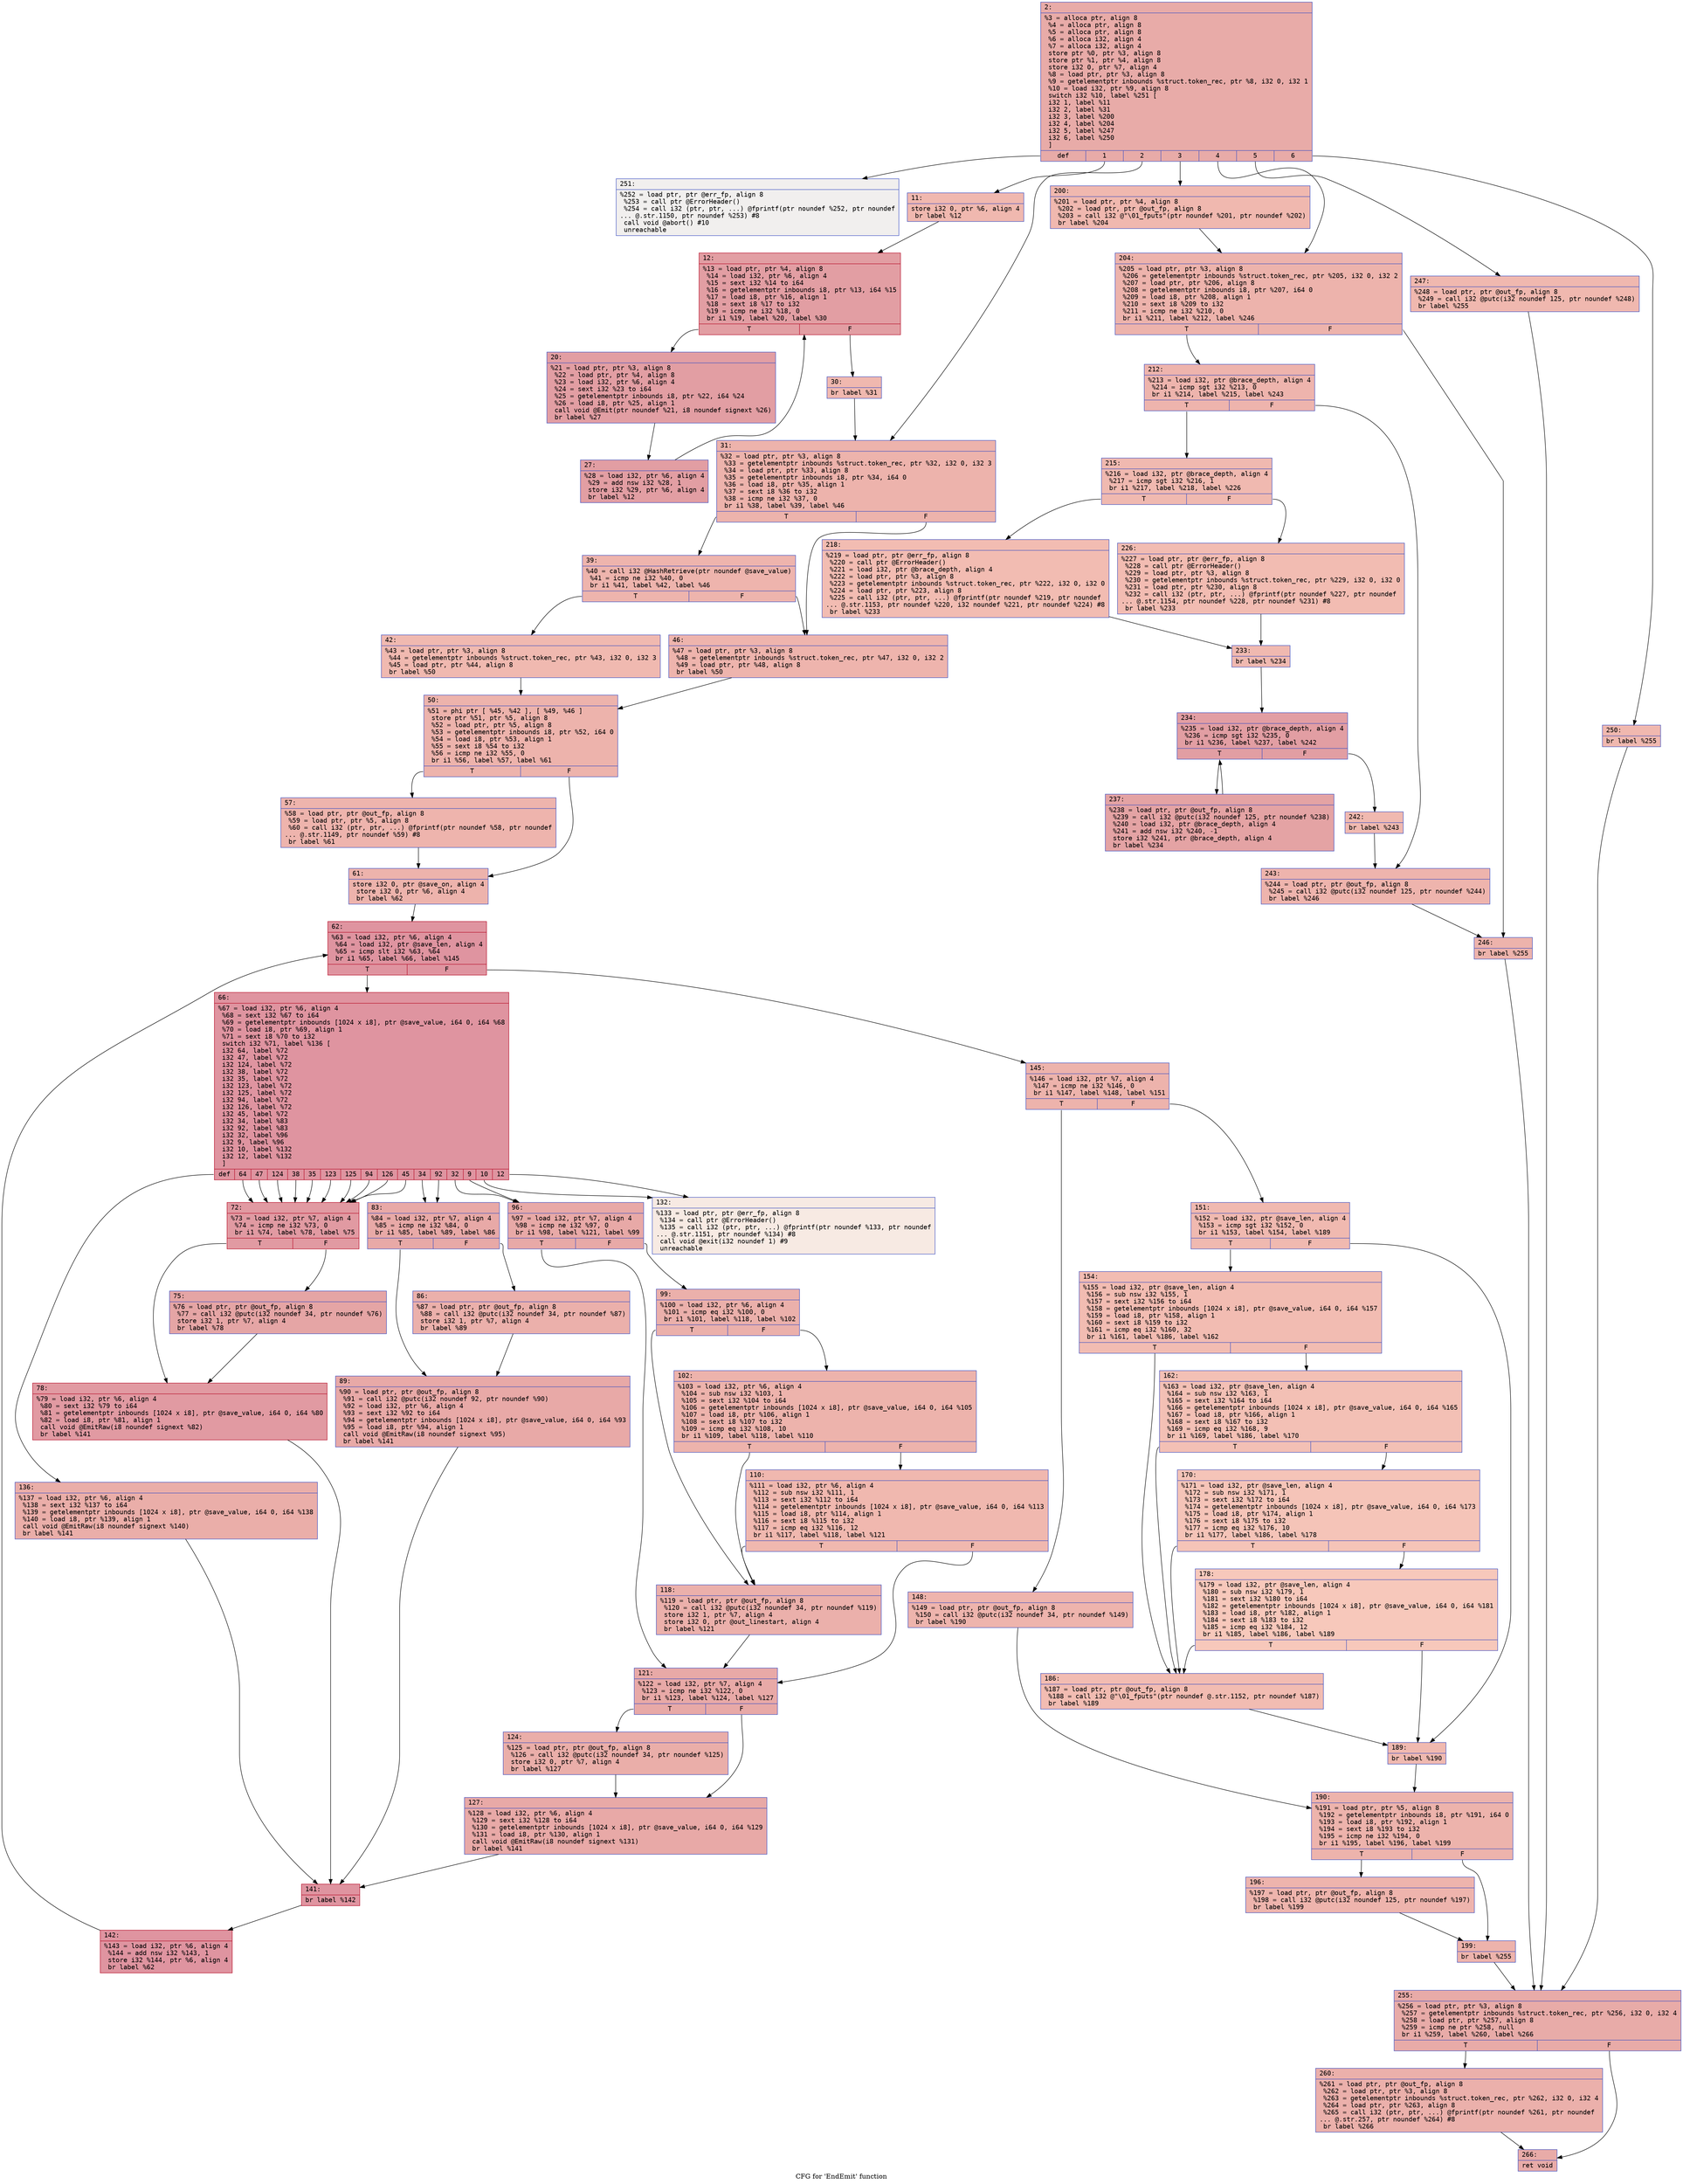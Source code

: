digraph "CFG for 'EndEmit' function" {
	label="CFG for 'EndEmit' function";

	Node0x6000005a1ef0 [shape=record,color="#3d50c3ff", style=filled, fillcolor="#cc403a70" fontname="Courier",label="{2:\l|  %3 = alloca ptr, align 8\l  %4 = alloca ptr, align 8\l  %5 = alloca ptr, align 8\l  %6 = alloca i32, align 4\l  %7 = alloca i32, align 4\l  store ptr %0, ptr %3, align 8\l  store ptr %1, ptr %4, align 8\l  store i32 0, ptr %7, align 4\l  %8 = load ptr, ptr %3, align 8\l  %9 = getelementptr inbounds %struct.token_rec, ptr %8, i32 0, i32 1\l  %10 = load i32, ptr %9, align 8\l  switch i32 %10, label %251 [\l    i32 1, label %11\l    i32 2, label %31\l    i32 3, label %200\l    i32 4, label %204\l    i32 5, label %247\l    i32 6, label %250\l  ]\l|{<s0>def|<s1>1|<s2>2|<s3>3|<s4>4|<s5>5|<s6>6}}"];
	Node0x6000005a1ef0:s0 -> Node0x6000005a3160[tooltip="2 -> 251\nProbability 0.00%" ];
	Node0x6000005a1ef0:s1 -> Node0x6000005a1f40[tooltip="2 -> 11\nProbability 16.67%" ];
	Node0x6000005a1ef0:s2 -> Node0x6000005a20d0[tooltip="2 -> 31\nProbability 16.67%" ];
	Node0x6000005a1ef0:s3 -> Node0x6000005a2d00[tooltip="2 -> 200\nProbability 16.67%" ];
	Node0x6000005a1ef0:s4 -> Node0x6000005a2d50[tooltip="2 -> 204\nProbability 16.67%" ];
	Node0x6000005a1ef0:s5 -> Node0x6000005a30c0[tooltip="2 -> 247\nProbability 16.67%" ];
	Node0x6000005a1ef0:s6 -> Node0x6000005a3110[tooltip="2 -> 250\nProbability 16.67%" ];
	Node0x6000005a1f40 [shape=record,color="#3d50c3ff", style=filled, fillcolor="#dc5d4a70" fontname="Courier",label="{11:\l|  store i32 0, ptr %6, align 4\l  br label %12\l}"];
	Node0x6000005a1f40 -> Node0x6000005a1f90[tooltip="11 -> 12\nProbability 100.00%" ];
	Node0x6000005a1f90 [shape=record,color="#b70d28ff", style=filled, fillcolor="#be242e70" fontname="Courier",label="{12:\l|  %13 = load ptr, ptr %4, align 8\l  %14 = load i32, ptr %6, align 4\l  %15 = sext i32 %14 to i64\l  %16 = getelementptr inbounds i8, ptr %13, i64 %15\l  %17 = load i8, ptr %16, align 1\l  %18 = sext i8 %17 to i32\l  %19 = icmp ne i32 %18, 0\l  br i1 %19, label %20, label %30\l|{<s0>T|<s1>F}}"];
	Node0x6000005a1f90:s0 -> Node0x6000005a1fe0[tooltip="12 -> 20\nProbability 96.88%" ];
	Node0x6000005a1f90:s1 -> Node0x6000005a2080[tooltip="12 -> 30\nProbability 3.12%" ];
	Node0x6000005a1fe0 [shape=record,color="#3d50c3ff", style=filled, fillcolor="#be242e70" fontname="Courier",label="{20:\l|  %21 = load ptr, ptr %3, align 8\l  %22 = load ptr, ptr %4, align 8\l  %23 = load i32, ptr %6, align 4\l  %24 = sext i32 %23 to i64\l  %25 = getelementptr inbounds i8, ptr %22, i64 %24\l  %26 = load i8, ptr %25, align 1\l  call void @Emit(ptr noundef %21, i8 noundef signext %26)\l  br label %27\l}"];
	Node0x6000005a1fe0 -> Node0x6000005a2030[tooltip="20 -> 27\nProbability 100.00%" ];
	Node0x6000005a2030 [shape=record,color="#3d50c3ff", style=filled, fillcolor="#be242e70" fontname="Courier",label="{27:\l|  %28 = load i32, ptr %6, align 4\l  %29 = add nsw i32 %28, 1\l  store i32 %29, ptr %6, align 4\l  br label %12\l}"];
	Node0x6000005a2030 -> Node0x6000005a1f90[tooltip="27 -> 12\nProbability 100.00%" ];
	Node0x6000005a2080 [shape=record,color="#3d50c3ff", style=filled, fillcolor="#dc5d4a70" fontname="Courier",label="{30:\l|  br label %31\l}"];
	Node0x6000005a2080 -> Node0x6000005a20d0[tooltip="30 -> 31\nProbability 100.00%" ];
	Node0x6000005a20d0 [shape=record,color="#3d50c3ff", style=filled, fillcolor="#d6524470" fontname="Courier",label="{31:\l|  %32 = load ptr, ptr %3, align 8\l  %33 = getelementptr inbounds %struct.token_rec, ptr %32, i32 0, i32 3\l  %34 = load ptr, ptr %33, align 8\l  %35 = getelementptr inbounds i8, ptr %34, i64 0\l  %36 = load i8, ptr %35, align 1\l  %37 = sext i8 %36 to i32\l  %38 = icmp ne i32 %37, 0\l  br i1 %38, label %39, label %46\l|{<s0>T|<s1>F}}"];
	Node0x6000005a20d0:s0 -> Node0x6000005a2120[tooltip="31 -> 39\nProbability 62.50%" ];
	Node0x6000005a20d0:s1 -> Node0x6000005a21c0[tooltip="31 -> 46\nProbability 37.50%" ];
	Node0x6000005a2120 [shape=record,color="#3d50c3ff", style=filled, fillcolor="#d8564670" fontname="Courier",label="{39:\l|  %40 = call i32 @HashRetrieve(ptr noundef @save_value)\l  %41 = icmp ne i32 %40, 0\l  br i1 %41, label %42, label %46\l|{<s0>T|<s1>F}}"];
	Node0x6000005a2120:s0 -> Node0x6000005a2170[tooltip="39 -> 42\nProbability 62.50%" ];
	Node0x6000005a2120:s1 -> Node0x6000005a21c0[tooltip="39 -> 46\nProbability 37.50%" ];
	Node0x6000005a2170 [shape=record,color="#3d50c3ff", style=filled, fillcolor="#de614d70" fontname="Courier",label="{42:\l|  %43 = load ptr, ptr %3, align 8\l  %44 = getelementptr inbounds %struct.token_rec, ptr %43, i32 0, i32 3\l  %45 = load ptr, ptr %44, align 8\l  br label %50\l}"];
	Node0x6000005a2170 -> Node0x6000005a2210[tooltip="42 -> 50\nProbability 100.00%" ];
	Node0x6000005a21c0 [shape=record,color="#3d50c3ff", style=filled, fillcolor="#d8564670" fontname="Courier",label="{46:\l|  %47 = load ptr, ptr %3, align 8\l  %48 = getelementptr inbounds %struct.token_rec, ptr %47, i32 0, i32 2\l  %49 = load ptr, ptr %48, align 8\l  br label %50\l}"];
	Node0x6000005a21c0 -> Node0x6000005a2210[tooltip="46 -> 50\nProbability 100.00%" ];
	Node0x6000005a2210 [shape=record,color="#3d50c3ff", style=filled, fillcolor="#d6524470" fontname="Courier",label="{50:\l|  %51 = phi ptr [ %45, %42 ], [ %49, %46 ]\l  store ptr %51, ptr %5, align 8\l  %52 = load ptr, ptr %5, align 8\l  %53 = getelementptr inbounds i8, ptr %52, i64 0\l  %54 = load i8, ptr %53, align 1\l  %55 = sext i8 %54 to i32\l  %56 = icmp ne i32 %55, 0\l  br i1 %56, label %57, label %61\l|{<s0>T|<s1>F}}"];
	Node0x6000005a2210:s0 -> Node0x6000005a2260[tooltip="50 -> 57\nProbability 62.50%" ];
	Node0x6000005a2210:s1 -> Node0x6000005a22b0[tooltip="50 -> 61\nProbability 37.50%" ];
	Node0x6000005a2260 [shape=record,color="#3d50c3ff", style=filled, fillcolor="#d8564670" fontname="Courier",label="{57:\l|  %58 = load ptr, ptr @out_fp, align 8\l  %59 = load ptr, ptr %5, align 8\l  %60 = call i32 (ptr, ptr, ...) @fprintf(ptr noundef %58, ptr noundef\l... @.str.1149, ptr noundef %59) #8\l  br label %61\l}"];
	Node0x6000005a2260 -> Node0x6000005a22b0[tooltip="57 -> 61\nProbability 100.00%" ];
	Node0x6000005a22b0 [shape=record,color="#3d50c3ff", style=filled, fillcolor="#d6524470" fontname="Courier",label="{61:\l|  store i32 0, ptr @save_on, align 4\l  store i32 0, ptr %6, align 4\l  br label %62\l}"];
	Node0x6000005a22b0 -> Node0x6000005a2300[tooltip="61 -> 62\nProbability 100.00%" ];
	Node0x6000005a2300 [shape=record,color="#b70d28ff", style=filled, fillcolor="#b70d2870" fontname="Courier",label="{62:\l|  %63 = load i32, ptr %6, align 4\l  %64 = load i32, ptr @save_len, align 4\l  %65 = icmp slt i32 %63, %64\l  br i1 %65, label %66, label %145\l|{<s0>T|<s1>F}}"];
	Node0x6000005a2300:s0 -> Node0x6000005a2350[tooltip="62 -> 66\nProbability 96.88%" ];
	Node0x6000005a2300:s1 -> Node0x6000005a2940[tooltip="62 -> 145\nProbability 3.12%" ];
	Node0x6000005a2350 [shape=record,color="#b70d28ff", style=filled, fillcolor="#b70d2870" fontname="Courier",label="{66:\l|  %67 = load i32, ptr %6, align 4\l  %68 = sext i32 %67 to i64\l  %69 = getelementptr inbounds [1024 x i8], ptr @save_value, i64 0, i64 %68\l  %70 = load i8, ptr %69, align 1\l  %71 = sext i8 %70 to i32\l  switch i32 %71, label %136 [\l    i32 64, label %72\l    i32 47, label %72\l    i32 124, label %72\l    i32 38, label %72\l    i32 35, label %72\l    i32 123, label %72\l    i32 125, label %72\l    i32 94, label %72\l    i32 126, label %72\l    i32 45, label %72\l    i32 34, label %83\l    i32 92, label %83\l    i32 32, label %96\l    i32 9, label %96\l    i32 10, label %132\l    i32 12, label %132\l  ]\l|{<s0>def|<s1>64|<s2>47|<s3>124|<s4>38|<s5>35|<s6>123|<s7>125|<s8>94|<s9>126|<s10>45|<s11>34|<s12>92|<s13>32|<s14>9|<s15>10|<s16>12}}"];
	Node0x6000005a2350:s0 -> Node0x6000005a2850[tooltip="66 -> 136\nProbability 6.67%" ];
	Node0x6000005a2350:s1 -> Node0x6000005a23a0[tooltip="66 -> 72\nProbability 66.67%" ];
	Node0x6000005a2350:s2 -> Node0x6000005a23a0[tooltip="66 -> 72\nProbability 66.67%" ];
	Node0x6000005a2350:s3 -> Node0x6000005a23a0[tooltip="66 -> 72\nProbability 66.67%" ];
	Node0x6000005a2350:s4 -> Node0x6000005a23a0[tooltip="66 -> 72\nProbability 66.67%" ];
	Node0x6000005a2350:s5 -> Node0x6000005a23a0[tooltip="66 -> 72\nProbability 66.67%" ];
	Node0x6000005a2350:s6 -> Node0x6000005a23a0[tooltip="66 -> 72\nProbability 66.67%" ];
	Node0x6000005a2350:s7 -> Node0x6000005a23a0[tooltip="66 -> 72\nProbability 66.67%" ];
	Node0x6000005a2350:s8 -> Node0x6000005a23a0[tooltip="66 -> 72\nProbability 66.67%" ];
	Node0x6000005a2350:s9 -> Node0x6000005a23a0[tooltip="66 -> 72\nProbability 66.67%" ];
	Node0x6000005a2350:s10 -> Node0x6000005a23a0[tooltip="66 -> 72\nProbability 66.67%" ];
	Node0x6000005a2350:s11 -> Node0x6000005a2490[tooltip="66 -> 83\nProbability 13.33%" ];
	Node0x6000005a2350:s12 -> Node0x6000005a2490[tooltip="66 -> 83\nProbability 13.33%" ];
	Node0x6000005a2350:s13 -> Node0x6000005a2580[tooltip="66 -> 96\nProbability 13.33%" ];
	Node0x6000005a2350:s14 -> Node0x6000005a2580[tooltip="66 -> 96\nProbability 13.33%" ];
	Node0x6000005a2350:s15 -> Node0x6000005a2800[tooltip="66 -> 132\nProbability 0.00%" ];
	Node0x6000005a2350:s16 -> Node0x6000005a2800[tooltip="66 -> 132\nProbability 0.00%" ];
	Node0x6000005a23a0 [shape=record,color="#b70d28ff", style=filled, fillcolor="#bb1b2c70" fontname="Courier",label="{72:\l|  %73 = load i32, ptr %7, align 4\l  %74 = icmp ne i32 %73, 0\l  br i1 %74, label %78, label %75\l|{<s0>T|<s1>F}}"];
	Node0x6000005a23a0:s0 -> Node0x6000005a2440[tooltip="72 -> 78\nProbability 62.50%" ];
	Node0x6000005a23a0:s1 -> Node0x6000005a23f0[tooltip="72 -> 75\nProbability 37.50%" ];
	Node0x6000005a23f0 [shape=record,color="#3d50c3ff", style=filled, fillcolor="#c5333470" fontname="Courier",label="{75:\l|  %76 = load ptr, ptr @out_fp, align 8\l  %77 = call i32 @putc(i32 noundef 34, ptr noundef %76)\l  store i32 1, ptr %7, align 4\l  br label %78\l}"];
	Node0x6000005a23f0 -> Node0x6000005a2440[tooltip="75 -> 78\nProbability 100.00%" ];
	Node0x6000005a2440 [shape=record,color="#b70d28ff", style=filled, fillcolor="#bb1b2c70" fontname="Courier",label="{78:\l|  %79 = load i32, ptr %6, align 4\l  %80 = sext i32 %79 to i64\l  %81 = getelementptr inbounds [1024 x i8], ptr @save_value, i64 0, i64 %80\l  %82 = load i8, ptr %81, align 1\l  call void @EmitRaw(i8 noundef signext %82)\l  br label %141\l}"];
	Node0x6000005a2440 -> Node0x6000005a28a0[tooltip="78 -> 141\nProbability 100.00%" ];
	Node0x6000005a2490 [shape=record,color="#3d50c3ff", style=filled, fillcolor="#ca3b3770" fontname="Courier",label="{83:\l|  %84 = load i32, ptr %7, align 4\l  %85 = icmp ne i32 %84, 0\l  br i1 %85, label %89, label %86\l|{<s0>T|<s1>F}}"];
	Node0x6000005a2490:s0 -> Node0x6000005a2530[tooltip="83 -> 89\nProbability 62.50%" ];
	Node0x6000005a2490:s1 -> Node0x6000005a24e0[tooltip="83 -> 86\nProbability 37.50%" ];
	Node0x6000005a24e0 [shape=record,color="#3d50c3ff", style=filled, fillcolor="#d24b4070" fontname="Courier",label="{86:\l|  %87 = load ptr, ptr @out_fp, align 8\l  %88 = call i32 @putc(i32 noundef 34, ptr noundef %87)\l  store i32 1, ptr %7, align 4\l  br label %89\l}"];
	Node0x6000005a24e0 -> Node0x6000005a2530[tooltip="86 -> 89\nProbability 100.00%" ];
	Node0x6000005a2530 [shape=record,color="#3d50c3ff", style=filled, fillcolor="#ca3b3770" fontname="Courier",label="{89:\l|  %90 = load ptr, ptr @out_fp, align 8\l  %91 = call i32 @putc(i32 noundef 92, ptr noundef %90)\l  %92 = load i32, ptr %6, align 4\l  %93 = sext i32 %92 to i64\l  %94 = getelementptr inbounds [1024 x i8], ptr @save_value, i64 0, i64 %93\l  %95 = load i8, ptr %94, align 1\l  call void @EmitRaw(i8 noundef signext %95)\l  br label %141\l}"];
	Node0x6000005a2530 -> Node0x6000005a28a0[tooltip="89 -> 141\nProbability 100.00%" ];
	Node0x6000005a2580 [shape=record,color="#3d50c3ff", style=filled, fillcolor="#ca3b3770" fontname="Courier",label="{96:\l|  %97 = load i32, ptr %7, align 4\l  %98 = icmp ne i32 %97, 0\l  br i1 %98, label %121, label %99\l|{<s0>T|<s1>F}}"];
	Node0x6000005a2580:s0 -> Node0x6000005a2710[tooltip="96 -> 121\nProbability 62.50%" ];
	Node0x6000005a2580:s1 -> Node0x6000005a25d0[tooltip="96 -> 99\nProbability 37.50%" ];
	Node0x6000005a25d0 [shape=record,color="#3d50c3ff", style=filled, fillcolor="#d24b4070" fontname="Courier",label="{99:\l|  %100 = load i32, ptr %6, align 4\l  %101 = icmp eq i32 %100, 0\l  br i1 %101, label %118, label %102\l|{<s0>T|<s1>F}}"];
	Node0x6000005a25d0:s0 -> Node0x6000005a26c0[tooltip="99 -> 118\nProbability 37.50%" ];
	Node0x6000005a25d0:s1 -> Node0x6000005a2620[tooltip="99 -> 102\nProbability 62.50%" ];
	Node0x6000005a2620 [shape=record,color="#3d50c3ff", style=filled, fillcolor="#d6524470" fontname="Courier",label="{102:\l|  %103 = load i32, ptr %6, align 4\l  %104 = sub nsw i32 %103, 1\l  %105 = sext i32 %104 to i64\l  %106 = getelementptr inbounds [1024 x i8], ptr @save_value, i64 0, i64 %105\l  %107 = load i8, ptr %106, align 1\l  %108 = sext i8 %107 to i32\l  %109 = icmp eq i32 %108, 10\l  br i1 %109, label %118, label %110\l|{<s0>T|<s1>F}}"];
	Node0x6000005a2620:s0 -> Node0x6000005a26c0[tooltip="102 -> 118\nProbability 50.00%" ];
	Node0x6000005a2620:s1 -> Node0x6000005a2670[tooltip="102 -> 110\nProbability 50.00%" ];
	Node0x6000005a2670 [shape=record,color="#3d50c3ff", style=filled, fillcolor="#dc5d4a70" fontname="Courier",label="{110:\l|  %111 = load i32, ptr %6, align 4\l  %112 = sub nsw i32 %111, 1\l  %113 = sext i32 %112 to i64\l  %114 = getelementptr inbounds [1024 x i8], ptr @save_value, i64 0, i64 %113\l  %115 = load i8, ptr %114, align 1\l  %116 = sext i8 %115 to i32\l  %117 = icmp eq i32 %116, 12\l  br i1 %117, label %118, label %121\l|{<s0>T|<s1>F}}"];
	Node0x6000005a2670:s0 -> Node0x6000005a26c0[tooltip="110 -> 118\nProbability 50.00%" ];
	Node0x6000005a2670:s1 -> Node0x6000005a2710[tooltip="110 -> 121\nProbability 50.00%" ];
	Node0x6000005a26c0 [shape=record,color="#3d50c3ff", style=filled, fillcolor="#d24b4070" fontname="Courier",label="{118:\l|  %119 = load ptr, ptr @out_fp, align 8\l  %120 = call i32 @putc(i32 noundef 34, ptr noundef %119)\l  store i32 1, ptr %7, align 4\l  store i32 0, ptr @out_linestart, align 4\l  br label %121\l}"];
	Node0x6000005a26c0 -> Node0x6000005a2710[tooltip="118 -> 121\nProbability 100.00%" ];
	Node0x6000005a2710 [shape=record,color="#3d50c3ff", style=filled, fillcolor="#ca3b3770" fontname="Courier",label="{121:\l|  %122 = load i32, ptr %7, align 4\l  %123 = icmp ne i32 %122, 0\l  br i1 %123, label %124, label %127\l|{<s0>T|<s1>F}}"];
	Node0x6000005a2710:s0 -> Node0x6000005a2760[tooltip="121 -> 124\nProbability 62.50%" ];
	Node0x6000005a2710:s1 -> Node0x6000005a27b0[tooltip="121 -> 127\nProbability 37.50%" ];
	Node0x6000005a2760 [shape=record,color="#3d50c3ff", style=filled, fillcolor="#d0473d70" fontname="Courier",label="{124:\l|  %125 = load ptr, ptr @out_fp, align 8\l  %126 = call i32 @putc(i32 noundef 34, ptr noundef %125)\l  store i32 0, ptr %7, align 4\l  br label %127\l}"];
	Node0x6000005a2760 -> Node0x6000005a27b0[tooltip="124 -> 127\nProbability 100.00%" ];
	Node0x6000005a27b0 [shape=record,color="#3d50c3ff", style=filled, fillcolor="#ca3b3770" fontname="Courier",label="{127:\l|  %128 = load i32, ptr %6, align 4\l  %129 = sext i32 %128 to i64\l  %130 = getelementptr inbounds [1024 x i8], ptr @save_value, i64 0, i64 %129\l  %131 = load i8, ptr %130, align 1\l  call void @EmitRaw(i8 noundef signext %131)\l  br label %141\l}"];
	Node0x6000005a27b0 -> Node0x6000005a28a0[tooltip="127 -> 141\nProbability 100.00%" ];
	Node0x6000005a2800 [shape=record,color="#3d50c3ff", style=filled, fillcolor="#eed0c070" fontname="Courier",label="{132:\l|  %133 = load ptr, ptr @err_fp, align 8\l  %134 = call ptr @ErrorHeader()\l  %135 = call i32 (ptr, ptr, ...) @fprintf(ptr noundef %133, ptr noundef\l... @.str.1151, ptr noundef %134) #8\l  call void @exit(i32 noundef 1) #9\l  unreachable\l}"];
	Node0x6000005a2850 [shape=record,color="#3d50c3ff", style=filled, fillcolor="#d0473d70" fontname="Courier",label="{136:\l|  %137 = load i32, ptr %6, align 4\l  %138 = sext i32 %137 to i64\l  %139 = getelementptr inbounds [1024 x i8], ptr @save_value, i64 0, i64 %138\l  %140 = load i8, ptr %139, align 1\l  call void @EmitRaw(i8 noundef signext %140)\l  br label %141\l}"];
	Node0x6000005a2850 -> Node0x6000005a28a0[tooltip="136 -> 141\nProbability 100.00%" ];
	Node0x6000005a28a0 [shape=record,color="#b70d28ff", style=filled, fillcolor="#b70d2870" fontname="Courier",label="{141:\l|  br label %142\l}"];
	Node0x6000005a28a0 -> Node0x6000005a28f0[tooltip="141 -> 142\nProbability 100.00%" ];
	Node0x6000005a28f0 [shape=record,color="#b70d28ff", style=filled, fillcolor="#b70d2870" fontname="Courier",label="{142:\l|  %143 = load i32, ptr %6, align 4\l  %144 = add nsw i32 %143, 1\l  store i32 %144, ptr %6, align 4\l  br label %62\l}"];
	Node0x6000005a28f0 -> Node0x6000005a2300[tooltip="142 -> 62\nProbability 100.00%" ];
	Node0x6000005a2940 [shape=record,color="#3d50c3ff", style=filled, fillcolor="#d6524470" fontname="Courier",label="{145:\l|  %146 = load i32, ptr %7, align 4\l  %147 = icmp ne i32 %146, 0\l  br i1 %147, label %148, label %151\l|{<s0>T|<s1>F}}"];
	Node0x6000005a2940:s0 -> Node0x6000005a2990[tooltip="145 -> 148\nProbability 62.50%" ];
	Node0x6000005a2940:s1 -> Node0x6000005a29e0[tooltip="145 -> 151\nProbability 37.50%" ];
	Node0x6000005a2990 [shape=record,color="#3d50c3ff", style=filled, fillcolor="#d8564670" fontname="Courier",label="{148:\l|  %149 = load ptr, ptr @out_fp, align 8\l  %150 = call i32 @putc(i32 noundef 34, ptr noundef %149)\l  br label %190\l}"];
	Node0x6000005a2990 -> Node0x6000005a2c10[tooltip="148 -> 190\nProbability 100.00%" ];
	Node0x6000005a29e0 [shape=record,color="#3d50c3ff", style=filled, fillcolor="#de614d70" fontname="Courier",label="{151:\l|  %152 = load i32, ptr @save_len, align 4\l  %153 = icmp sgt i32 %152, 0\l  br i1 %153, label %154, label %189\l|{<s0>T|<s1>F}}"];
	Node0x6000005a29e0:s0 -> Node0x6000005a2a30[tooltip="151 -> 154\nProbability 62.50%" ];
	Node0x6000005a29e0:s1 -> Node0x6000005a2bc0[tooltip="151 -> 189\nProbability 37.50%" ];
	Node0x6000005a2a30 [shape=record,color="#3d50c3ff", style=filled, fillcolor="#e1675170" fontname="Courier",label="{154:\l|  %155 = load i32, ptr @save_len, align 4\l  %156 = sub nsw i32 %155, 1\l  %157 = sext i32 %156 to i64\l  %158 = getelementptr inbounds [1024 x i8], ptr @save_value, i64 0, i64 %157\l  %159 = load i8, ptr %158, align 1\l  %160 = sext i8 %159 to i32\l  %161 = icmp eq i32 %160, 32\l  br i1 %161, label %186, label %162\l|{<s0>T|<s1>F}}"];
	Node0x6000005a2a30:s0 -> Node0x6000005a2b70[tooltip="154 -> 186\nProbability 50.00%" ];
	Node0x6000005a2a30:s1 -> Node0x6000005a2a80[tooltip="154 -> 162\nProbability 50.00%" ];
	Node0x6000005a2a80 [shape=record,color="#3d50c3ff", style=filled, fillcolor="#e5705870" fontname="Courier",label="{162:\l|  %163 = load i32, ptr @save_len, align 4\l  %164 = sub nsw i32 %163, 1\l  %165 = sext i32 %164 to i64\l  %166 = getelementptr inbounds [1024 x i8], ptr @save_value, i64 0, i64 %165\l  %167 = load i8, ptr %166, align 1\l  %168 = sext i8 %167 to i32\l  %169 = icmp eq i32 %168, 9\l  br i1 %169, label %186, label %170\l|{<s0>T|<s1>F}}"];
	Node0x6000005a2a80:s0 -> Node0x6000005a2b70[tooltip="162 -> 186\nProbability 50.00%" ];
	Node0x6000005a2a80:s1 -> Node0x6000005a2ad0[tooltip="162 -> 170\nProbability 50.00%" ];
	Node0x6000005a2ad0 [shape=record,color="#3d50c3ff", style=filled, fillcolor="#e97a5f70" fontname="Courier",label="{170:\l|  %171 = load i32, ptr @save_len, align 4\l  %172 = sub nsw i32 %171, 1\l  %173 = sext i32 %172 to i64\l  %174 = getelementptr inbounds [1024 x i8], ptr @save_value, i64 0, i64 %173\l  %175 = load i8, ptr %174, align 1\l  %176 = sext i8 %175 to i32\l  %177 = icmp eq i32 %176, 10\l  br i1 %177, label %186, label %178\l|{<s0>T|<s1>F}}"];
	Node0x6000005a2ad0:s0 -> Node0x6000005a2b70[tooltip="170 -> 186\nProbability 50.00%" ];
	Node0x6000005a2ad0:s1 -> Node0x6000005a2b20[tooltip="170 -> 178\nProbability 50.00%" ];
	Node0x6000005a2b20 [shape=record,color="#3d50c3ff", style=filled, fillcolor="#ed836670" fontname="Courier",label="{178:\l|  %179 = load i32, ptr @save_len, align 4\l  %180 = sub nsw i32 %179, 1\l  %181 = sext i32 %180 to i64\l  %182 = getelementptr inbounds [1024 x i8], ptr @save_value, i64 0, i64 %181\l  %183 = load i8, ptr %182, align 1\l  %184 = sext i8 %183 to i32\l  %185 = icmp eq i32 %184, 12\l  br i1 %185, label %186, label %189\l|{<s0>T|<s1>F}}"];
	Node0x6000005a2b20:s0 -> Node0x6000005a2b70[tooltip="178 -> 186\nProbability 50.00%" ];
	Node0x6000005a2b20:s1 -> Node0x6000005a2bc0[tooltip="178 -> 189\nProbability 50.00%" ];
	Node0x6000005a2b70 [shape=record,color="#3d50c3ff", style=filled, fillcolor="#e1675170" fontname="Courier",label="{186:\l|  %187 = load ptr, ptr @out_fp, align 8\l  %188 = call i32 @\"\\01_fputs\"(ptr noundef @.str.1152, ptr noundef %187)\l  br label %189\l}"];
	Node0x6000005a2b70 -> Node0x6000005a2bc0[tooltip="186 -> 189\nProbability 100.00%" ];
	Node0x6000005a2bc0 [shape=record,color="#3d50c3ff", style=filled, fillcolor="#de614d70" fontname="Courier",label="{189:\l|  br label %190\l}"];
	Node0x6000005a2bc0 -> Node0x6000005a2c10[tooltip="189 -> 190\nProbability 100.00%" ];
	Node0x6000005a2c10 [shape=record,color="#3d50c3ff", style=filled, fillcolor="#d6524470" fontname="Courier",label="{190:\l|  %191 = load ptr, ptr %5, align 8\l  %192 = getelementptr inbounds i8, ptr %191, i64 0\l  %193 = load i8, ptr %192, align 1\l  %194 = sext i8 %193 to i32\l  %195 = icmp ne i32 %194, 0\l  br i1 %195, label %196, label %199\l|{<s0>T|<s1>F}}"];
	Node0x6000005a2c10:s0 -> Node0x6000005a2c60[tooltip="190 -> 196\nProbability 62.50%" ];
	Node0x6000005a2c10:s1 -> Node0x6000005a2cb0[tooltip="190 -> 199\nProbability 37.50%" ];
	Node0x6000005a2c60 [shape=record,color="#3d50c3ff", style=filled, fillcolor="#d8564670" fontname="Courier",label="{196:\l|  %197 = load ptr, ptr @out_fp, align 8\l  %198 = call i32 @putc(i32 noundef 125, ptr noundef %197)\l  br label %199\l}"];
	Node0x6000005a2c60 -> Node0x6000005a2cb0[tooltip="196 -> 199\nProbability 100.00%" ];
	Node0x6000005a2cb0 [shape=record,color="#3d50c3ff", style=filled, fillcolor="#d6524470" fontname="Courier",label="{199:\l|  br label %255\l}"];
	Node0x6000005a2cb0 -> Node0x6000005a31b0[tooltip="199 -> 255\nProbability 100.00%" ];
	Node0x6000005a2d00 [shape=record,color="#3d50c3ff", style=filled, fillcolor="#dc5d4a70" fontname="Courier",label="{200:\l|  %201 = load ptr, ptr %4, align 8\l  %202 = load ptr, ptr @out_fp, align 8\l  %203 = call i32 @\"\\01_fputs\"(ptr noundef %201, ptr noundef %202)\l  br label %204\l}"];
	Node0x6000005a2d00 -> Node0x6000005a2d50[tooltip="200 -> 204\nProbability 100.00%" ];
	Node0x6000005a2d50 [shape=record,color="#3d50c3ff", style=filled, fillcolor="#d6524470" fontname="Courier",label="{204:\l|  %205 = load ptr, ptr %3, align 8\l  %206 = getelementptr inbounds %struct.token_rec, ptr %205, i32 0, i32 2\l  %207 = load ptr, ptr %206, align 8\l  %208 = getelementptr inbounds i8, ptr %207, i64 0\l  %209 = load i8, ptr %208, align 1\l  %210 = sext i8 %209 to i32\l  %211 = icmp ne i32 %210, 0\l  br i1 %211, label %212, label %246\l|{<s0>T|<s1>F}}"];
	Node0x6000005a2d50:s0 -> Node0x6000005a2da0[tooltip="204 -> 212\nProbability 62.50%" ];
	Node0x6000005a2d50:s1 -> Node0x6000005a3070[tooltip="204 -> 246\nProbability 37.50%" ];
	Node0x6000005a2da0 [shape=record,color="#3d50c3ff", style=filled, fillcolor="#d8564670" fontname="Courier",label="{212:\l|  %213 = load i32, ptr @brace_depth, align 4\l  %214 = icmp sgt i32 %213, 0\l  br i1 %214, label %215, label %243\l|{<s0>T|<s1>F}}"];
	Node0x6000005a2da0:s0 -> Node0x6000005a2df0[tooltip="212 -> 215\nProbability 62.50%" ];
	Node0x6000005a2da0:s1 -> Node0x6000005a3020[tooltip="212 -> 243\nProbability 37.50%" ];
	Node0x6000005a2df0 [shape=record,color="#3d50c3ff", style=filled, fillcolor="#de614d70" fontname="Courier",label="{215:\l|  %216 = load i32, ptr @brace_depth, align 4\l  %217 = icmp sgt i32 %216, 1\l  br i1 %217, label %218, label %226\l|{<s0>T|<s1>F}}"];
	Node0x6000005a2df0:s0 -> Node0x6000005a2e40[tooltip="215 -> 218\nProbability 50.00%" ];
	Node0x6000005a2df0:s1 -> Node0x6000005a2e90[tooltip="215 -> 226\nProbability 50.00%" ];
	Node0x6000005a2e40 [shape=record,color="#3d50c3ff", style=filled, fillcolor="#e1675170" fontname="Courier",label="{218:\l|  %219 = load ptr, ptr @err_fp, align 8\l  %220 = call ptr @ErrorHeader()\l  %221 = load i32, ptr @brace_depth, align 4\l  %222 = load ptr, ptr %3, align 8\l  %223 = getelementptr inbounds %struct.token_rec, ptr %222, i32 0, i32 0\l  %224 = load ptr, ptr %223, align 8\l  %225 = call i32 (ptr, ptr, ...) @fprintf(ptr noundef %219, ptr noundef\l... @.str.1153, ptr noundef %220, i32 noundef %221, ptr noundef %224) #8\l  br label %233\l}"];
	Node0x6000005a2e40 -> Node0x6000005a2ee0[tooltip="218 -> 233\nProbability 100.00%" ];
	Node0x6000005a2e90 [shape=record,color="#3d50c3ff", style=filled, fillcolor="#e1675170" fontname="Courier",label="{226:\l|  %227 = load ptr, ptr @err_fp, align 8\l  %228 = call ptr @ErrorHeader()\l  %229 = load ptr, ptr %3, align 8\l  %230 = getelementptr inbounds %struct.token_rec, ptr %229, i32 0, i32 0\l  %231 = load ptr, ptr %230, align 8\l  %232 = call i32 (ptr, ptr, ...) @fprintf(ptr noundef %227, ptr noundef\l... @.str.1154, ptr noundef %228, ptr noundef %231) #8\l  br label %233\l}"];
	Node0x6000005a2e90 -> Node0x6000005a2ee0[tooltip="226 -> 233\nProbability 100.00%" ];
	Node0x6000005a2ee0 [shape=record,color="#3d50c3ff", style=filled, fillcolor="#de614d70" fontname="Courier",label="{233:\l|  br label %234\l}"];
	Node0x6000005a2ee0 -> Node0x6000005a2f30[tooltip="233 -> 234\nProbability 100.00%" ];
	Node0x6000005a2f30 [shape=record,color="#3d50c3ff", style=filled, fillcolor="#be242e70" fontname="Courier",label="{234:\l|  %235 = load i32, ptr @brace_depth, align 4\l  %236 = icmp sgt i32 %235, 0\l  br i1 %236, label %237, label %242\l|{<s0>T|<s1>F}}"];
	Node0x6000005a2f30:s0 -> Node0x6000005a2f80[tooltip="234 -> 237\nProbability 96.88%" ];
	Node0x6000005a2f30:s1 -> Node0x6000005a2fd0[tooltip="234 -> 242\nProbability 3.12%" ];
	Node0x6000005a2f80 [shape=record,color="#3d50c3ff", style=filled, fillcolor="#c32e3170" fontname="Courier",label="{237:\l|  %238 = load ptr, ptr @out_fp, align 8\l  %239 = call i32 @putc(i32 noundef 125, ptr noundef %238)\l  %240 = load i32, ptr @brace_depth, align 4\l  %241 = add nsw i32 %240, -1\l  store i32 %241, ptr @brace_depth, align 4\l  br label %234\l}"];
	Node0x6000005a2f80 -> Node0x6000005a2f30[tooltip="237 -> 234\nProbability 100.00%" ];
	Node0x6000005a2fd0 [shape=record,color="#3d50c3ff", style=filled, fillcolor="#de614d70" fontname="Courier",label="{242:\l|  br label %243\l}"];
	Node0x6000005a2fd0 -> Node0x6000005a3020[tooltip="242 -> 243\nProbability 100.00%" ];
	Node0x6000005a3020 [shape=record,color="#3d50c3ff", style=filled, fillcolor="#d8564670" fontname="Courier",label="{243:\l|  %244 = load ptr, ptr @out_fp, align 8\l  %245 = call i32 @putc(i32 noundef 125, ptr noundef %244)\l  br label %246\l}"];
	Node0x6000005a3020 -> Node0x6000005a3070[tooltip="243 -> 246\nProbability 100.00%" ];
	Node0x6000005a3070 [shape=record,color="#3d50c3ff", style=filled, fillcolor="#d6524470" fontname="Courier",label="{246:\l|  br label %255\l}"];
	Node0x6000005a3070 -> Node0x6000005a31b0[tooltip="246 -> 255\nProbability 100.00%" ];
	Node0x6000005a30c0 [shape=record,color="#3d50c3ff", style=filled, fillcolor="#dc5d4a70" fontname="Courier",label="{247:\l|  %248 = load ptr, ptr @out_fp, align 8\l  %249 = call i32 @putc(i32 noundef 125, ptr noundef %248)\l  br label %255\l}"];
	Node0x6000005a30c0 -> Node0x6000005a31b0[tooltip="247 -> 255\nProbability 100.00%" ];
	Node0x6000005a3110 [shape=record,color="#3d50c3ff", style=filled, fillcolor="#dc5d4a70" fontname="Courier",label="{250:\l|  br label %255\l}"];
	Node0x6000005a3110 -> Node0x6000005a31b0[tooltip="250 -> 255\nProbability 100.00%" ];
	Node0x6000005a3160 [shape=record,color="#3d50c3ff", style=filled, fillcolor="#e0dbd870" fontname="Courier",label="{251:\l|  %252 = load ptr, ptr @err_fp, align 8\l  %253 = call ptr @ErrorHeader()\l  %254 = call i32 (ptr, ptr, ...) @fprintf(ptr noundef %252, ptr noundef\l... @.str.1150, ptr noundef %253) #8\l  call void @abort() #10\l  unreachable\l}"];
	Node0x6000005a31b0 [shape=record,color="#3d50c3ff", style=filled, fillcolor="#cc403a70" fontname="Courier",label="{255:\l|  %256 = load ptr, ptr %3, align 8\l  %257 = getelementptr inbounds %struct.token_rec, ptr %256, i32 0, i32 4\l  %258 = load ptr, ptr %257, align 8\l  %259 = icmp ne ptr %258, null\l  br i1 %259, label %260, label %266\l|{<s0>T|<s1>F}}"];
	Node0x6000005a31b0:s0 -> Node0x6000005a3200[tooltip="255 -> 260\nProbability 62.50%" ];
	Node0x6000005a31b0:s1 -> Node0x6000005a3250[tooltip="255 -> 266\nProbability 37.50%" ];
	Node0x6000005a3200 [shape=record,color="#3d50c3ff", style=filled, fillcolor="#d24b4070" fontname="Courier",label="{260:\l|  %261 = load ptr, ptr @out_fp, align 8\l  %262 = load ptr, ptr %3, align 8\l  %263 = getelementptr inbounds %struct.token_rec, ptr %262, i32 0, i32 4\l  %264 = load ptr, ptr %263, align 8\l  %265 = call i32 (ptr, ptr, ...) @fprintf(ptr noundef %261, ptr noundef\l... @.str.257, ptr noundef %264) #8\l  br label %266\l}"];
	Node0x6000005a3200 -> Node0x6000005a3250[tooltip="260 -> 266\nProbability 100.00%" ];
	Node0x6000005a3250 [shape=record,color="#3d50c3ff", style=filled, fillcolor="#cc403a70" fontname="Courier",label="{266:\l|  ret void\l}"];
}
